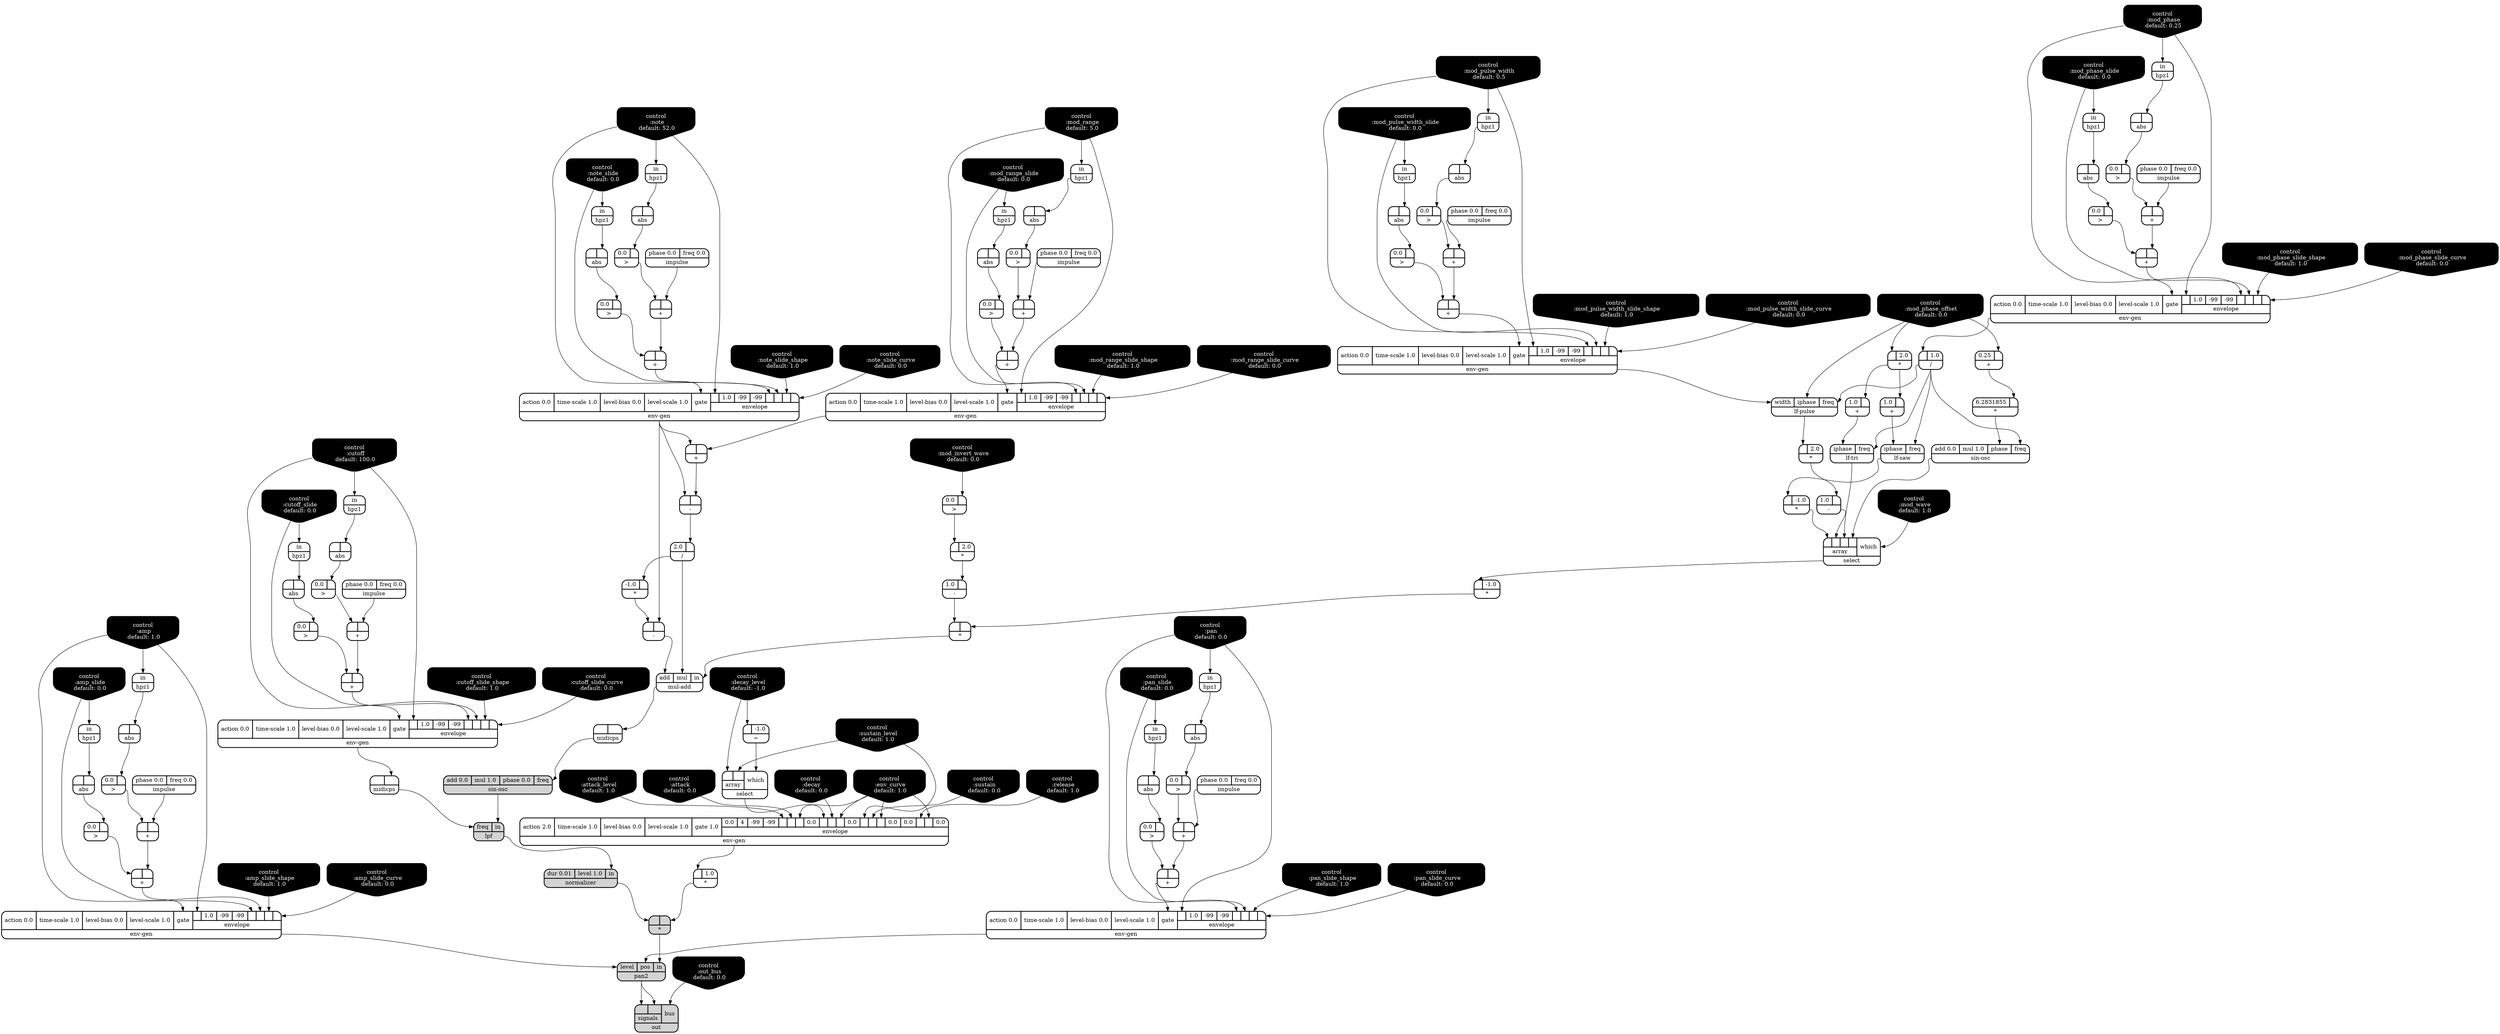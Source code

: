 digraph synthdef {
51 [label = "{{ <b> |<a> 2.0} |<__UG_NAME__>* }" style="bold, rounded" shape=record rankdir=LR];
54 [label = "{{ <b> |<a> -1.0} |<__UG_NAME__>* }" style="bold, rounded" shape=record rankdir=LR];
66 [label = "{{ <b> |<a> 2.0} |<__UG_NAME__>* }" style="bold, rounded" shape=record rankdir=LR];
71 [label = "{{ <b> 6.2831855|<a> } |<__UG_NAME__>* }" style="bold, rounded" shape=record rankdir=LR];
74 [label = "{{ <b> |<a> -1.0} |<__UG_NAME__>* }" style="bold, rounded" shape=record rankdir=LR];
76 [label = "{{ <b> |<a> 2.0} |<__UG_NAME__>* }" style="bold, rounded" shape=record rankdir=LR];
78 [label = "{{ <b> |<a> } |<__UG_NAME__>* }" style="bold, rounded" shape=record rankdir=LR];
102 [label = "{{ <b> -1.0|<a> } |<__UG_NAME__>* }" style="bold, rounded" shape=record rankdir=LR];
128 [label = "{{ <b> |<a> 1.0} |<__UG_NAME__>* }" style="bold, rounded" shape=record rankdir=LR];
142 [label = "{{ <b> |<a> } |<__UG_NAME__>* }" style="filled, bold, rounded"  shape=record rankdir=LR];
44 [label = "{{ <b> |<a> } |<__UG_NAME__>+ }" style="bold, rounded" shape=record rankdir=LR];
48 [label = "{{ <b> |<a> } |<__UG_NAME__>+ }" style="bold, rounded" shape=record rankdir=LR];
52 [label = "{{ <b> 1.0|<a> } |<__UG_NAME__>+ }" style="bold, rounded" shape=record rankdir=LR];
59 [label = "{{ <b> |<a> } |<__UG_NAME__>+ }" style="bold, rounded" shape=record rankdir=LR];
63 [label = "{{ <b> |<a> } |<__UG_NAME__>+ }" style="bold, rounded" shape=record rankdir=LR];
68 [label = "{{ <b> 1.0|<a> } |<__UG_NAME__>+ }" style="bold, rounded" shape=record rankdir=LR];
70 [label = "{{ <b> 0.25|<a> } |<__UG_NAME__>+ }" style="bold, rounded" shape=record rankdir=LR];
83 [label = "{{ <b> |<a> } |<__UG_NAME__>+ }" style="bold, rounded" shape=record rankdir=LR];
87 [label = "{{ <b> |<a> } |<__UG_NAME__>+ }" style="bold, rounded" shape=record rankdir=LR];
93 [label = "{{ <b> |<a> } |<__UG_NAME__>+ }" style="bold, rounded" shape=record rankdir=LR];
97 [label = "{{ <b> |<a> } |<__UG_NAME__>+ }" style="bold, rounded" shape=record rankdir=LR];
99 [label = "{{ <b> |<a> } |<__UG_NAME__>+ }" style="bold, rounded" shape=record rankdir=LR];
111 [label = "{{ <b> |<a> } |<__UG_NAME__>+ }" style="bold, rounded" shape=record rankdir=LR];
115 [label = "{{ <b> |<a> } |<__UG_NAME__>+ }" style="bold, rounded" shape=record rankdir=LR];
132 [label = "{{ <b> |<a> } |<__UG_NAME__>+ }" style="bold, rounded" shape=record rankdir=LR];
139 [label = "{{ <b> |<a> } |<__UG_NAME__>+ }" style="bold, rounded" shape=record rankdir=LR];
140 [label = "{{ <b> |<a> } |<__UG_NAME__>+ }" style="bold, rounded" shape=record rankdir=LR];
143 [label = "{{ <b> |<a> } |<__UG_NAME__>+ }" style="bold, rounded" shape=record rankdir=LR];
67 [label = "{{ <b> 1.0|<a> } |<__UG_NAME__>- }" style="bold, rounded" shape=record rankdir=LR];
77 [label = "{{ <b> 1.0|<a> } |<__UG_NAME__>- }" style="bold, rounded" shape=record rankdir=LR];
100 [label = "{{ <b> |<a> } |<__UG_NAME__>- }" style="bold, rounded" shape=record rankdir=LR];
103 [label = "{{ <b> |<a> } |<__UG_NAME__>- }" style="bold, rounded" shape=record rankdir=LR];
50 [label = "{{ <b> |<a> 1.0} |<__UG_NAME__>/ }" style="bold, rounded" shape=record rankdir=LR];
101 [label = "{{ <b> 2.0|<a> } |<__UG_NAME__>/ }" style="bold, rounded" shape=record rankdir=LR];
125 [label = "{{ <b> |<a> -1.0} |<__UG_NAME__>= }" style="bold, rounded" shape=record rankdir=LR];
43 [label = "{{ <b> 0.0|<a> } |<__UG_NAME__>\> }" style="bold, rounded" shape=record rankdir=LR];
47 [label = "{{ <b> 0.0|<a> } |<__UG_NAME__>\> }" style="bold, rounded" shape=record rankdir=LR];
58 [label = "{{ <b> 0.0|<a> } |<__UG_NAME__>\> }" style="bold, rounded" shape=record rankdir=LR];
62 [label = "{{ <b> 0.0|<a> } |<__UG_NAME__>\> }" style="bold, rounded" shape=record rankdir=LR];
75 [label = "{{ <b> 0.0|<a> } |<__UG_NAME__>\> }" style="bold, rounded" shape=record rankdir=LR];
82 [label = "{{ <b> 0.0|<a> } |<__UG_NAME__>\> }" style="bold, rounded" shape=record rankdir=LR];
86 [label = "{{ <b> 0.0|<a> } |<__UG_NAME__>\> }" style="bold, rounded" shape=record rankdir=LR];
92 [label = "{{ <b> 0.0|<a> } |<__UG_NAME__>\> }" style="bold, rounded" shape=record rankdir=LR];
96 [label = "{{ <b> 0.0|<a> } |<__UG_NAME__>\> }" style="bold, rounded" shape=record rankdir=LR];
110 [label = "{{ <b> 0.0|<a> } |<__UG_NAME__>\> }" style="bold, rounded" shape=record rankdir=LR];
114 [label = "{{ <b> 0.0|<a> } |<__UG_NAME__>\> }" style="bold, rounded" shape=record rankdir=LR];
123 [label = "{{ <b> 0.0|<a> } |<__UG_NAME__>\> }" style="bold, rounded" shape=record rankdir=LR];
131 [label = "{{ <b> 0.0|<a> } |<__UG_NAME__>\> }" style="bold, rounded" shape=record rankdir=LR];
134 [label = "{{ <b> 0.0|<a> } |<__UG_NAME__>\> }" style="bold, rounded" shape=record rankdir=LR];
138 [label = "{{ <b> 0.0|<a> } |<__UG_NAME__>\> }" style="bold, rounded" shape=record rankdir=LR];
42 [label = "{{ <b> |<a> } |<__UG_NAME__>abs }" style="bold, rounded" shape=record rankdir=LR];
46 [label = "{{ <b> |<a> } |<__UG_NAME__>abs }" style="bold, rounded" shape=record rankdir=LR];
57 [label = "{{ <b> |<a> } |<__UG_NAME__>abs }" style="bold, rounded" shape=record rankdir=LR];
61 [label = "{{ <b> |<a> } |<__UG_NAME__>abs }" style="bold, rounded" shape=record rankdir=LR];
81 [label = "{{ <b> |<a> } |<__UG_NAME__>abs }" style="bold, rounded" shape=record rankdir=LR];
85 [label = "{{ <b> |<a> } |<__UG_NAME__>abs }" style="bold, rounded" shape=record rankdir=LR];
91 [label = "{{ <b> |<a> } |<__UG_NAME__>abs }" style="bold, rounded" shape=record rankdir=LR];
95 [label = "{{ <b> |<a> } |<__UG_NAME__>abs }" style="bold, rounded" shape=record rankdir=LR];
109 [label = "{{ <b> |<a> } |<__UG_NAME__>abs }" style="bold, rounded" shape=record rankdir=LR];
113 [label = "{{ <b> |<a> } |<__UG_NAME__>abs }" style="bold, rounded" shape=record rankdir=LR];
122 [label = "{{ <b> |<a> } |<__UG_NAME__>abs }" style="bold, rounded" shape=record rankdir=LR];
130 [label = "{{ <b> |<a> } |<__UG_NAME__>abs }" style="bold, rounded" shape=record rankdir=LR];
133 [label = "{{ <b> |<a> } |<__UG_NAME__>abs }" style="bold, rounded" shape=record rankdir=LR];
137 [label = "{{ <b> |<a> } |<__UG_NAME__>abs }" style="bold, rounded" shape=record rankdir=LR];
0 [label = "control
 :note
 default: 52.0" shape=invhouse style="rounded, filled, bold" fillcolor=black fontcolor=white ]; 
1 [label = "control
 :note_slide
 default: 0.0" shape=invhouse style="rounded, filled, bold" fillcolor=black fontcolor=white ]; 
2 [label = "control
 :note_slide_shape
 default: 1.0" shape=invhouse style="rounded, filled, bold" fillcolor=black fontcolor=white ]; 
3 [label = "control
 :note_slide_curve
 default: 0.0" shape=invhouse style="rounded, filled, bold" fillcolor=black fontcolor=white ]; 
4 [label = "control
 :amp
 default: 1.0" shape=invhouse style="rounded, filled, bold" fillcolor=black fontcolor=white ]; 
5 [label = "control
 :amp_slide
 default: 0.0" shape=invhouse style="rounded, filled, bold" fillcolor=black fontcolor=white ]; 
6 [label = "control
 :amp_slide_shape
 default: 1.0" shape=invhouse style="rounded, filled, bold" fillcolor=black fontcolor=white ]; 
7 [label = "control
 :amp_slide_curve
 default: 0.0" shape=invhouse style="rounded, filled, bold" fillcolor=black fontcolor=white ]; 
8 [label = "control
 :pan
 default: 0.0" shape=invhouse style="rounded, filled, bold" fillcolor=black fontcolor=white ]; 
9 [label = "control
 :pan_slide
 default: 0.0" shape=invhouse style="rounded, filled, bold" fillcolor=black fontcolor=white ]; 
10 [label = "control
 :pan_slide_shape
 default: 1.0" shape=invhouse style="rounded, filled, bold" fillcolor=black fontcolor=white ]; 
11 [label = "control
 :pan_slide_curve
 default: 0.0" shape=invhouse style="rounded, filled, bold" fillcolor=black fontcolor=white ]; 
12 [label = "control
 :attack
 default: 0.0" shape=invhouse style="rounded, filled, bold" fillcolor=black fontcolor=white ]; 
13 [label = "control
 :decay
 default: 0.0" shape=invhouse style="rounded, filled, bold" fillcolor=black fontcolor=white ]; 
14 [label = "control
 :sustain
 default: 0.0" shape=invhouse style="rounded, filled, bold" fillcolor=black fontcolor=white ]; 
15 [label = "control
 :release
 default: 1.0" shape=invhouse style="rounded, filled, bold" fillcolor=black fontcolor=white ]; 
16 [label = "control
 :attack_level
 default: 1.0" shape=invhouse style="rounded, filled, bold" fillcolor=black fontcolor=white ]; 
17 [label = "control
 :decay_level
 default: -1.0" shape=invhouse style="rounded, filled, bold" fillcolor=black fontcolor=white ]; 
18 [label = "control
 :sustain_level
 default: 1.0" shape=invhouse style="rounded, filled, bold" fillcolor=black fontcolor=white ]; 
19 [label = "control
 :env_curve
 default: 1.0" shape=invhouse style="rounded, filled, bold" fillcolor=black fontcolor=white ]; 
20 [label = "control
 :cutoff
 default: 100.0" shape=invhouse style="rounded, filled, bold" fillcolor=black fontcolor=white ]; 
21 [label = "control
 :cutoff_slide
 default: 0.0" shape=invhouse style="rounded, filled, bold" fillcolor=black fontcolor=white ]; 
22 [label = "control
 :cutoff_slide_shape
 default: 1.0" shape=invhouse style="rounded, filled, bold" fillcolor=black fontcolor=white ]; 
23 [label = "control
 :cutoff_slide_curve
 default: 0.0" shape=invhouse style="rounded, filled, bold" fillcolor=black fontcolor=white ]; 
24 [label = "control
 :mod_phase
 default: 0.25" shape=invhouse style="rounded, filled, bold" fillcolor=black fontcolor=white ]; 
25 [label = "control
 :mod_phase_slide
 default: 0.0" shape=invhouse style="rounded, filled, bold" fillcolor=black fontcolor=white ]; 
26 [label = "control
 :mod_phase_slide_shape
 default: 1.0" shape=invhouse style="rounded, filled, bold" fillcolor=black fontcolor=white ]; 
27 [label = "control
 :mod_phase_slide_curve
 default: 0.0" shape=invhouse style="rounded, filled, bold" fillcolor=black fontcolor=white ]; 
28 [label = "control
 :mod_range
 default: 5.0" shape=invhouse style="rounded, filled, bold" fillcolor=black fontcolor=white ]; 
29 [label = "control
 :mod_range_slide
 default: 0.0" shape=invhouse style="rounded, filled, bold" fillcolor=black fontcolor=white ]; 
30 [label = "control
 :mod_range_slide_shape
 default: 1.0" shape=invhouse style="rounded, filled, bold" fillcolor=black fontcolor=white ]; 
31 [label = "control
 :mod_range_slide_curve
 default: 0.0" shape=invhouse style="rounded, filled, bold" fillcolor=black fontcolor=white ]; 
32 [label = "control
 :mod_pulse_width
 default: 0.5" shape=invhouse style="rounded, filled, bold" fillcolor=black fontcolor=white ]; 
33 [label = "control
 :mod_pulse_width_slide
 default: 0.0" shape=invhouse style="rounded, filled, bold" fillcolor=black fontcolor=white ]; 
34 [label = "control
 :mod_pulse_width_slide_shape
 default: 1.0" shape=invhouse style="rounded, filled, bold" fillcolor=black fontcolor=white ]; 
35 [label = "control
 :mod_pulse_width_slide_curve
 default: 0.0" shape=invhouse style="rounded, filled, bold" fillcolor=black fontcolor=white ]; 
36 [label = "control
 :mod_phase_offset
 default: 0.0" shape=invhouse style="rounded, filled, bold" fillcolor=black fontcolor=white ]; 
37 [label = "control
 :mod_wave
 default: 1.0" shape=invhouse style="rounded, filled, bold" fillcolor=black fontcolor=white ]; 
38 [label = "control
 :mod_invert_wave
 default: 0.0" shape=invhouse style="rounded, filled, bold" fillcolor=black fontcolor=white ]; 
39 [label = "control
 :out_bus
 default: 0.0" shape=invhouse style="rounded, filled, bold" fillcolor=black fontcolor=white ]; 
49 [label = "{{ <action> action 0.0|<time____scale> time-scale 1.0|<level____bias> level-bias 0.0|<level____scale> level-scale 1.0|<gate> gate|{{<envelope___control___0>|1.0|-99|-99|<envelope___control___4>|<envelope___control___5>|<envelope___control___6>|<envelope___control___7>}|envelope}} |<__UG_NAME__>env-gen }" style="bold, rounded" shape=record rankdir=LR];
64 [label = "{{ <action> action 0.0|<time____scale> time-scale 1.0|<level____bias> level-bias 0.0|<level____scale> level-scale 1.0|<gate> gate|{{<envelope___control___0>|1.0|-99|-99|<envelope___control___4>|<envelope___control___5>|<envelope___control___6>|<envelope___control___7>}|envelope}} |<__UG_NAME__>env-gen }" style="bold, rounded" shape=record rankdir=LR];
88 [label = "{{ <action> action 0.0|<time____scale> time-scale 1.0|<level____bias> level-bias 0.0|<level____scale> level-scale 1.0|<gate> gate|{{<envelope___control___0>|1.0|-99|-99|<envelope___control___4>|<envelope___control___5>|<envelope___control___6>|<envelope___control___7>}|envelope}} |<__UG_NAME__>env-gen }" style="bold, rounded" shape=record rankdir=LR];
98 [label = "{{ <action> action 0.0|<time____scale> time-scale 1.0|<level____bias> level-bias 0.0|<level____scale> level-scale 1.0|<gate> gate|{{<envelope___control___0>|1.0|-99|-99|<envelope___control___4>|<envelope___control___5>|<envelope___control___6>|<envelope___control___7>}|envelope}} |<__UG_NAME__>env-gen }" style="bold, rounded" shape=record rankdir=LR];
116 [label = "{{ <action> action 0.0|<time____scale> time-scale 1.0|<level____bias> level-bias 0.0|<level____scale> level-scale 1.0|<gate> gate|{{<envelope___control___0>|1.0|-99|-99|<envelope___control___4>|<envelope___control___5>|<envelope___control___6>|<envelope___control___7>}|envelope}} |<__UG_NAME__>env-gen }" style="bold, rounded" shape=record rankdir=LR];
127 [label = "{{ <action> action 2.0|<time____scale> time-scale 1.0|<level____bias> level-bias 0.0|<level____scale> level-scale 1.0|<gate> gate 1.0|{{0.0|4|-99|-99|<envelope___control___4>|<envelope___control___5>|<envelope___control___6>|0.0|<envelope___select___8>|<envelope___control___9>|<envelope___control___10>|0.0|<envelope___control___12>|<envelope___control___13>|<envelope___control___14>|0.0|0.0|<envelope___control___17>|<envelope___control___18>|0.0}|envelope}} |<__UG_NAME__>env-gen }" style="bold, rounded" shape=record rankdir=LR];
141 [label = "{{ <action> action 0.0|<time____scale> time-scale 1.0|<level____bias> level-bias 0.0|<level____scale> level-scale 1.0|<gate> gate|{{<envelope___control___0>|1.0|-99|-99|<envelope___control___4>|<envelope___control___5>|<envelope___control___6>|<envelope___control___7>}|envelope}} |<__UG_NAME__>env-gen }" style="bold, rounded" shape=record rankdir=LR];
144 [label = "{{ <action> action 0.0|<time____scale> time-scale 1.0|<level____bias> level-bias 0.0|<level____scale> level-scale 1.0|<gate> gate|{{<envelope___control___0>|1.0|-99|-99|<envelope___control___4>|<envelope___control___5>|<envelope___control___6>|<envelope___control___7>}|envelope}} |<__UG_NAME__>env-gen }" style="bold, rounded" shape=record rankdir=LR];
41 [label = "{{ <in> in} |<__UG_NAME__>hpz1 }" style="bold, rounded" shape=record rankdir=LR];
45 [label = "{{ <in> in} |<__UG_NAME__>hpz1 }" style="bold, rounded" shape=record rankdir=LR];
56 [label = "{{ <in> in} |<__UG_NAME__>hpz1 }" style="bold, rounded" shape=record rankdir=LR];
60 [label = "{{ <in> in} |<__UG_NAME__>hpz1 }" style="bold, rounded" shape=record rankdir=LR];
80 [label = "{{ <in> in} |<__UG_NAME__>hpz1 }" style="bold, rounded" shape=record rankdir=LR];
84 [label = "{{ <in> in} |<__UG_NAME__>hpz1 }" style="bold, rounded" shape=record rankdir=LR];
90 [label = "{{ <in> in} |<__UG_NAME__>hpz1 }" style="bold, rounded" shape=record rankdir=LR];
94 [label = "{{ <in> in} |<__UG_NAME__>hpz1 }" style="bold, rounded" shape=record rankdir=LR];
108 [label = "{{ <in> in} |<__UG_NAME__>hpz1 }" style="bold, rounded" shape=record rankdir=LR];
112 [label = "{{ <in> in} |<__UG_NAME__>hpz1 }" style="bold, rounded" shape=record rankdir=LR];
120 [label = "{{ <in> in} |<__UG_NAME__>hpz1 }" style="bold, rounded" shape=record rankdir=LR];
121 [label = "{{ <in> in} |<__UG_NAME__>hpz1 }" style="bold, rounded" shape=record rankdir=LR];
129 [label = "{{ <in> in} |<__UG_NAME__>hpz1 }" style="bold, rounded" shape=record rankdir=LR];
136 [label = "{{ <in> in} |<__UG_NAME__>hpz1 }" style="bold, rounded" shape=record rankdir=LR];
40 [label = "{{ <phase> phase 0.0|<freq> freq 0.0} |<__UG_NAME__>impulse }" style="bold, rounded" shape=record rankdir=LR];
55 [label = "{{ <phase> phase 0.0|<freq> freq 0.0} |<__UG_NAME__>impulse }" style="bold, rounded" shape=record rankdir=LR];
79 [label = "{{ <phase> phase 0.0|<freq> freq 0.0} |<__UG_NAME__>impulse }" style="bold, rounded" shape=record rankdir=LR];
89 [label = "{{ <phase> phase 0.0|<freq> freq 0.0} |<__UG_NAME__>impulse }" style="bold, rounded" shape=record rankdir=LR];
107 [label = "{{ <phase> phase 0.0|<freq> freq 0.0} |<__UG_NAME__>impulse }" style="bold, rounded" shape=record rankdir=LR];
124 [label = "{{ <phase> phase 0.0|<freq> freq 0.0} |<__UG_NAME__>impulse }" style="bold, rounded" shape=record rankdir=LR];
135 [label = "{{ <phase> phase 0.0|<freq> freq 0.0} |<__UG_NAME__>impulse }" style="bold, rounded" shape=record rankdir=LR];
65 [label = "{{ <width> width|<iphase> iphase|<freq> freq} |<__UG_NAME__>lf-pulse }" style="bold, rounded" shape=record rankdir=LR];
53 [label = "{{ <iphase> iphase|<freq> freq} |<__UG_NAME__>lf-saw }" style="bold, rounded" shape=record rankdir=LR];
69 [label = "{{ <iphase> iphase|<freq> freq} |<__UG_NAME__>lf-tri }" style="bold, rounded" shape=record rankdir=LR];
118 [label = "{{ <freq> freq|<in> in} |<__UG_NAME__>lpf }" style="filled, bold, rounded"  shape=record rankdir=LR];
105 [label = "{{ <b> |<a> } |<__UG_NAME__>midicps }" style="bold, rounded" shape=record rankdir=LR];
117 [label = "{{ <b> |<a> } |<__UG_NAME__>midicps }" style="bold, rounded" shape=record rankdir=LR];
104 [label = "{{ <add> add|<mul> mul|<in> in} |<__UG_NAME__>mul-add }" style="bold, rounded" shape=record rankdir=LR];
119 [label = "{{ <dur> dur 0.01|<level> level 1.0|<in> in} |<__UG_NAME__>normalizer }" style="filled, bold, rounded"  shape=record rankdir=LR];
146 [label = "{{ {{<signals___pan2___0>|<signals___pan2___1>}|signals}|<bus> bus} |<__UG_NAME__>out }" style="filled, bold, rounded"  shape=record rankdir=LR];
145 [label = "{{ <level> level|<pos> pos|<in> in} |<__UG_NAME__>pan2 }" style="filled, bold, rounded"  shape=record rankdir=LR];
73 [label = "{{ {{<array___binary____op____u____gen___0>|<array___binary____op____u____gen___1>|<array___lf____tri___2>|<array___sin____osc___3>}|array}|<which> which} |<__UG_NAME__>select }" style="bold, rounded" shape=record rankdir=LR];
126 [label = "{{ {{<array___control___0>|<array___control___1>}|array}|<which> which} |<__UG_NAME__>select }" style="bold, rounded" shape=record rankdir=LR];
72 [label = "{{ <add> add 0.0|<mul> mul 1.0|<phase> phase|<freq> freq} |<__UG_NAME__>sin-osc }" style="bold, rounded" shape=record rankdir=LR];
106 [label = "{{ <add> add 0.0|<mul> mul 1.0|<phase> phase 0.0|<freq> freq} |<__UG_NAME__>sin-osc }" style="filled, bold, rounded"  shape=record rankdir=LR];

36:__UG_NAME__ -> 51:b ;
53:__UG_NAME__ -> 54:b ;
65:__UG_NAME__ -> 66:b ;
70:__UG_NAME__ -> 71:a ;
73:__UG_NAME__ -> 74:b ;
75:__UG_NAME__ -> 76:b ;
74:__UG_NAME__ -> 78:a ;
77:__UG_NAME__ -> 78:b ;
101:__UG_NAME__ -> 102:a ;
127:__UG_NAME__ -> 128:b ;
128:__UG_NAME__ -> 142:a ;
119:__UG_NAME__ -> 142:b ;
40:__UG_NAME__ -> 44:a ;
43:__UG_NAME__ -> 44:b ;
44:__UG_NAME__ -> 48:a ;
47:__UG_NAME__ -> 48:b ;
51:__UG_NAME__ -> 52:a ;
55:__UG_NAME__ -> 59:a ;
58:__UG_NAME__ -> 59:b ;
59:__UG_NAME__ -> 63:a ;
62:__UG_NAME__ -> 63:b ;
51:__UG_NAME__ -> 68:a ;
36:__UG_NAME__ -> 70:a ;
79:__UG_NAME__ -> 83:a ;
82:__UG_NAME__ -> 83:b ;
83:__UG_NAME__ -> 87:a ;
86:__UG_NAME__ -> 87:b ;
89:__UG_NAME__ -> 93:a ;
92:__UG_NAME__ -> 93:b ;
93:__UG_NAME__ -> 97:a ;
96:__UG_NAME__ -> 97:b ;
88:__UG_NAME__ -> 99:a ;
98:__UG_NAME__ -> 99:b ;
107:__UG_NAME__ -> 111:a ;
110:__UG_NAME__ -> 111:b ;
111:__UG_NAME__ -> 115:a ;
114:__UG_NAME__ -> 115:b ;
124:__UG_NAME__ -> 132:a ;
131:__UG_NAME__ -> 132:b ;
135:__UG_NAME__ -> 139:a ;
138:__UG_NAME__ -> 139:b ;
139:__UG_NAME__ -> 140:a ;
123:__UG_NAME__ -> 140:b ;
132:__UG_NAME__ -> 143:a ;
134:__UG_NAME__ -> 143:b ;
66:__UG_NAME__ -> 67:a ;
76:__UG_NAME__ -> 77:a ;
99:__UG_NAME__ -> 100:a ;
98:__UG_NAME__ -> 100:b ;
98:__UG_NAME__ -> 103:a ;
102:__UG_NAME__ -> 103:b ;
49:__UG_NAME__ -> 50:b ;
100:__UG_NAME__ -> 101:a ;
17:__UG_NAME__ -> 125:b ;
42:__UG_NAME__ -> 43:a ;
46:__UG_NAME__ -> 47:a ;
57:__UG_NAME__ -> 58:a ;
61:__UG_NAME__ -> 62:a ;
38:__UG_NAME__ -> 75:a ;
81:__UG_NAME__ -> 82:a ;
85:__UG_NAME__ -> 86:a ;
91:__UG_NAME__ -> 92:a ;
95:__UG_NAME__ -> 96:a ;
109:__UG_NAME__ -> 110:a ;
113:__UG_NAME__ -> 114:a ;
122:__UG_NAME__ -> 123:a ;
130:__UG_NAME__ -> 131:a ;
133:__UG_NAME__ -> 134:a ;
137:__UG_NAME__ -> 138:a ;
41:__UG_NAME__ -> 42:a ;
45:__UG_NAME__ -> 46:a ;
56:__UG_NAME__ -> 57:a ;
60:__UG_NAME__ -> 61:a ;
80:__UG_NAME__ -> 81:a ;
84:__UG_NAME__ -> 85:a ;
90:__UG_NAME__ -> 91:a ;
94:__UG_NAME__ -> 95:a ;
108:__UG_NAME__ -> 109:a ;
112:__UG_NAME__ -> 113:a ;
121:__UG_NAME__ -> 122:a ;
129:__UG_NAME__ -> 130:a ;
120:__UG_NAME__ -> 133:a ;
136:__UG_NAME__ -> 137:a ;
24:__UG_NAME__ -> 49:envelope___control___0 ;
24:__UG_NAME__ -> 49:envelope___control___4 ;
25:__UG_NAME__ -> 49:envelope___control___5 ;
26:__UG_NAME__ -> 49:envelope___control___6 ;
27:__UG_NAME__ -> 49:envelope___control___7 ;
48:__UG_NAME__ -> 49:gate ;
32:__UG_NAME__ -> 64:envelope___control___0 ;
32:__UG_NAME__ -> 64:envelope___control___4 ;
33:__UG_NAME__ -> 64:envelope___control___5 ;
34:__UG_NAME__ -> 64:envelope___control___6 ;
35:__UG_NAME__ -> 64:envelope___control___7 ;
63:__UG_NAME__ -> 64:gate ;
28:__UG_NAME__ -> 88:envelope___control___0 ;
28:__UG_NAME__ -> 88:envelope___control___4 ;
29:__UG_NAME__ -> 88:envelope___control___5 ;
30:__UG_NAME__ -> 88:envelope___control___6 ;
31:__UG_NAME__ -> 88:envelope___control___7 ;
87:__UG_NAME__ -> 88:gate ;
0:__UG_NAME__ -> 98:envelope___control___0 ;
0:__UG_NAME__ -> 98:envelope___control___4 ;
1:__UG_NAME__ -> 98:envelope___control___5 ;
2:__UG_NAME__ -> 98:envelope___control___6 ;
3:__UG_NAME__ -> 98:envelope___control___7 ;
97:__UG_NAME__ -> 98:gate ;
20:__UG_NAME__ -> 116:envelope___control___0 ;
20:__UG_NAME__ -> 116:envelope___control___4 ;
21:__UG_NAME__ -> 116:envelope___control___5 ;
22:__UG_NAME__ -> 116:envelope___control___6 ;
23:__UG_NAME__ -> 116:envelope___control___7 ;
115:__UG_NAME__ -> 116:gate ;
16:__UG_NAME__ -> 127:envelope___control___4 ;
12:__UG_NAME__ -> 127:envelope___control___5 ;
19:__UG_NAME__ -> 127:envelope___control___6 ;
126:__UG_NAME__ -> 127:envelope___select___8 ;
13:__UG_NAME__ -> 127:envelope___control___9 ;
19:__UG_NAME__ -> 127:envelope___control___10 ;
18:__UG_NAME__ -> 127:envelope___control___12 ;
14:__UG_NAME__ -> 127:envelope___control___13 ;
19:__UG_NAME__ -> 127:envelope___control___14 ;
15:__UG_NAME__ -> 127:envelope___control___17 ;
19:__UG_NAME__ -> 127:envelope___control___18 ;
8:__UG_NAME__ -> 141:envelope___control___0 ;
8:__UG_NAME__ -> 141:envelope___control___4 ;
9:__UG_NAME__ -> 141:envelope___control___5 ;
10:__UG_NAME__ -> 141:envelope___control___6 ;
11:__UG_NAME__ -> 141:envelope___control___7 ;
140:__UG_NAME__ -> 141:gate ;
4:__UG_NAME__ -> 144:envelope___control___0 ;
4:__UG_NAME__ -> 144:envelope___control___4 ;
5:__UG_NAME__ -> 144:envelope___control___5 ;
6:__UG_NAME__ -> 144:envelope___control___6 ;
7:__UG_NAME__ -> 144:envelope___control___7 ;
143:__UG_NAME__ -> 144:gate ;
24:__UG_NAME__ -> 41:in ;
25:__UG_NAME__ -> 45:in ;
32:__UG_NAME__ -> 56:in ;
33:__UG_NAME__ -> 60:in ;
28:__UG_NAME__ -> 80:in ;
29:__UG_NAME__ -> 84:in ;
0:__UG_NAME__ -> 90:in ;
1:__UG_NAME__ -> 94:in ;
20:__UG_NAME__ -> 108:in ;
21:__UG_NAME__ -> 112:in ;
5:__UG_NAME__ -> 120:in ;
9:__UG_NAME__ -> 121:in ;
4:__UG_NAME__ -> 129:in ;
8:__UG_NAME__ -> 136:in ;
50:__UG_NAME__ -> 65:freq ;
36:__UG_NAME__ -> 65:iphase ;
64:__UG_NAME__ -> 65:width ;
50:__UG_NAME__ -> 53:freq ;
52:__UG_NAME__ -> 53:iphase ;
50:__UG_NAME__ -> 69:freq ;
68:__UG_NAME__ -> 69:iphase ;
106:__UG_NAME__ -> 118:in ;
117:__UG_NAME__ -> 118:freq ;
104:__UG_NAME__ -> 105:a ;
116:__UG_NAME__ -> 117:a ;
78:__UG_NAME__ -> 104:in ;
101:__UG_NAME__ -> 104:mul ;
103:__UG_NAME__ -> 104:add ;
118:__UG_NAME__ -> 119:in ;
39:__UG_NAME__ -> 146:bus ;
145:__UG_NAME__ -> 146:signals___pan2___0 ;
145:__UG_NAME__ -> 146:signals___pan2___1 ;
142:__UG_NAME__ -> 145:in ;
141:__UG_NAME__ -> 145:pos ;
144:__UG_NAME__ -> 145:level ;
37:__UG_NAME__ -> 73:which ;
54:__UG_NAME__ -> 73:array___binary____op____u____gen___0 ;
67:__UG_NAME__ -> 73:array___binary____op____u____gen___1 ;
69:__UG_NAME__ -> 73:array___lf____tri___2 ;
72:__UG_NAME__ -> 73:array___sin____osc___3 ;
125:__UG_NAME__ -> 126:which ;
17:__UG_NAME__ -> 126:array___control___0 ;
18:__UG_NAME__ -> 126:array___control___1 ;
50:__UG_NAME__ -> 72:freq ;
71:__UG_NAME__ -> 72:phase ;
105:__UG_NAME__ -> 106:freq ;

}